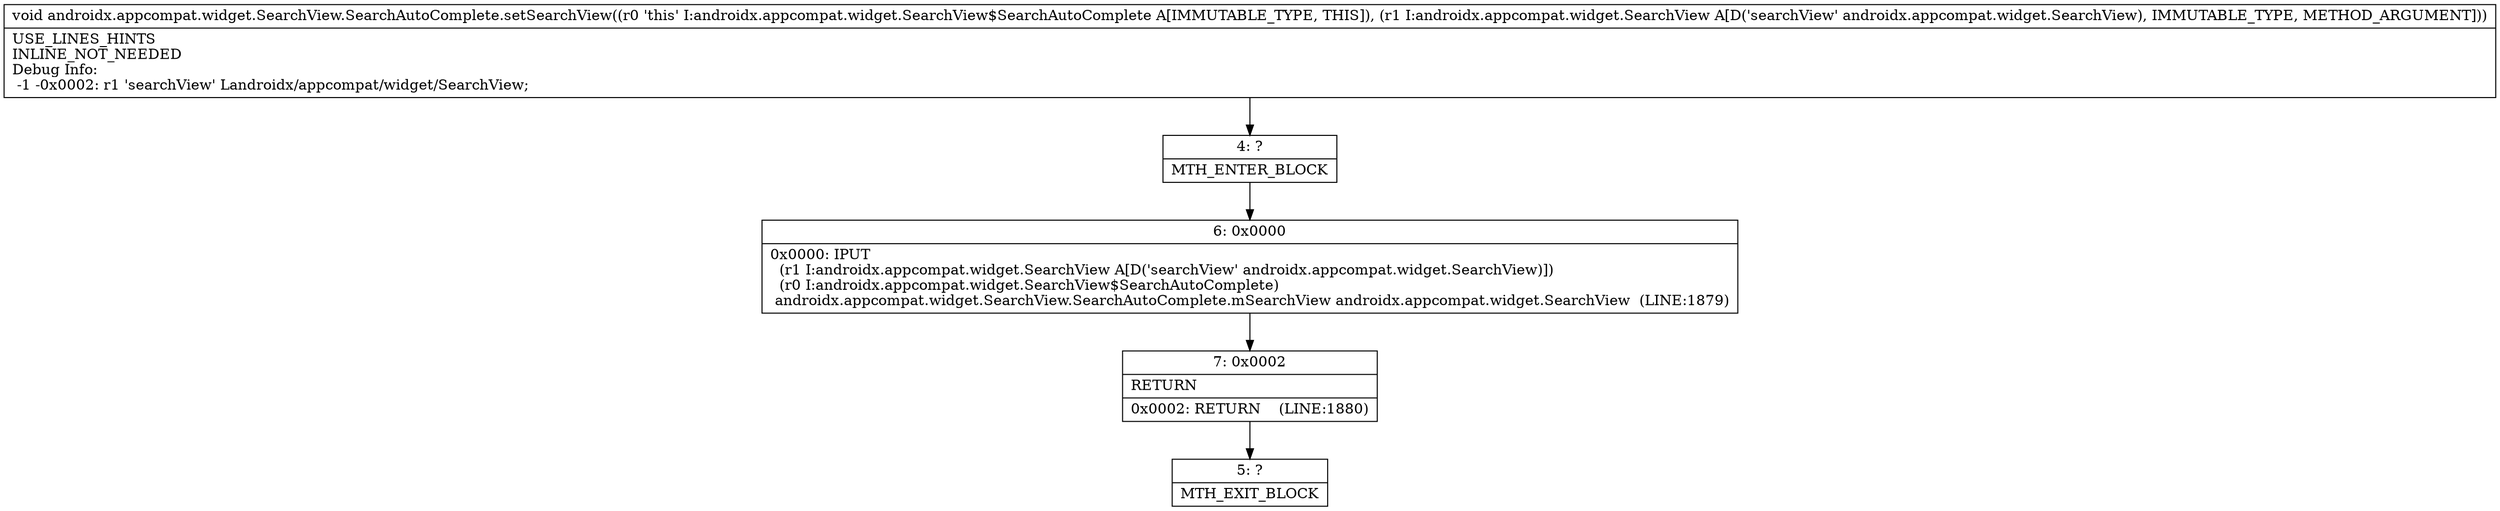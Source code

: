 digraph "CFG forandroidx.appcompat.widget.SearchView.SearchAutoComplete.setSearchView(Landroidx\/appcompat\/widget\/SearchView;)V" {
Node_4 [shape=record,label="{4\:\ ?|MTH_ENTER_BLOCK\l}"];
Node_6 [shape=record,label="{6\:\ 0x0000|0x0000: IPUT  \l  (r1 I:androidx.appcompat.widget.SearchView A[D('searchView' androidx.appcompat.widget.SearchView)])\l  (r0 I:androidx.appcompat.widget.SearchView$SearchAutoComplete)\l androidx.appcompat.widget.SearchView.SearchAutoComplete.mSearchView androidx.appcompat.widget.SearchView  (LINE:1879)\l}"];
Node_7 [shape=record,label="{7\:\ 0x0002|RETURN\l|0x0002: RETURN    (LINE:1880)\l}"];
Node_5 [shape=record,label="{5\:\ ?|MTH_EXIT_BLOCK\l}"];
MethodNode[shape=record,label="{void androidx.appcompat.widget.SearchView.SearchAutoComplete.setSearchView((r0 'this' I:androidx.appcompat.widget.SearchView$SearchAutoComplete A[IMMUTABLE_TYPE, THIS]), (r1 I:androidx.appcompat.widget.SearchView A[D('searchView' androidx.appcompat.widget.SearchView), IMMUTABLE_TYPE, METHOD_ARGUMENT]))  | USE_LINES_HINTS\lINLINE_NOT_NEEDED\lDebug Info:\l  \-1 \-0x0002: r1 'searchView' Landroidx\/appcompat\/widget\/SearchView;\l}"];
MethodNode -> Node_4;Node_4 -> Node_6;
Node_6 -> Node_7;
Node_7 -> Node_5;
}


